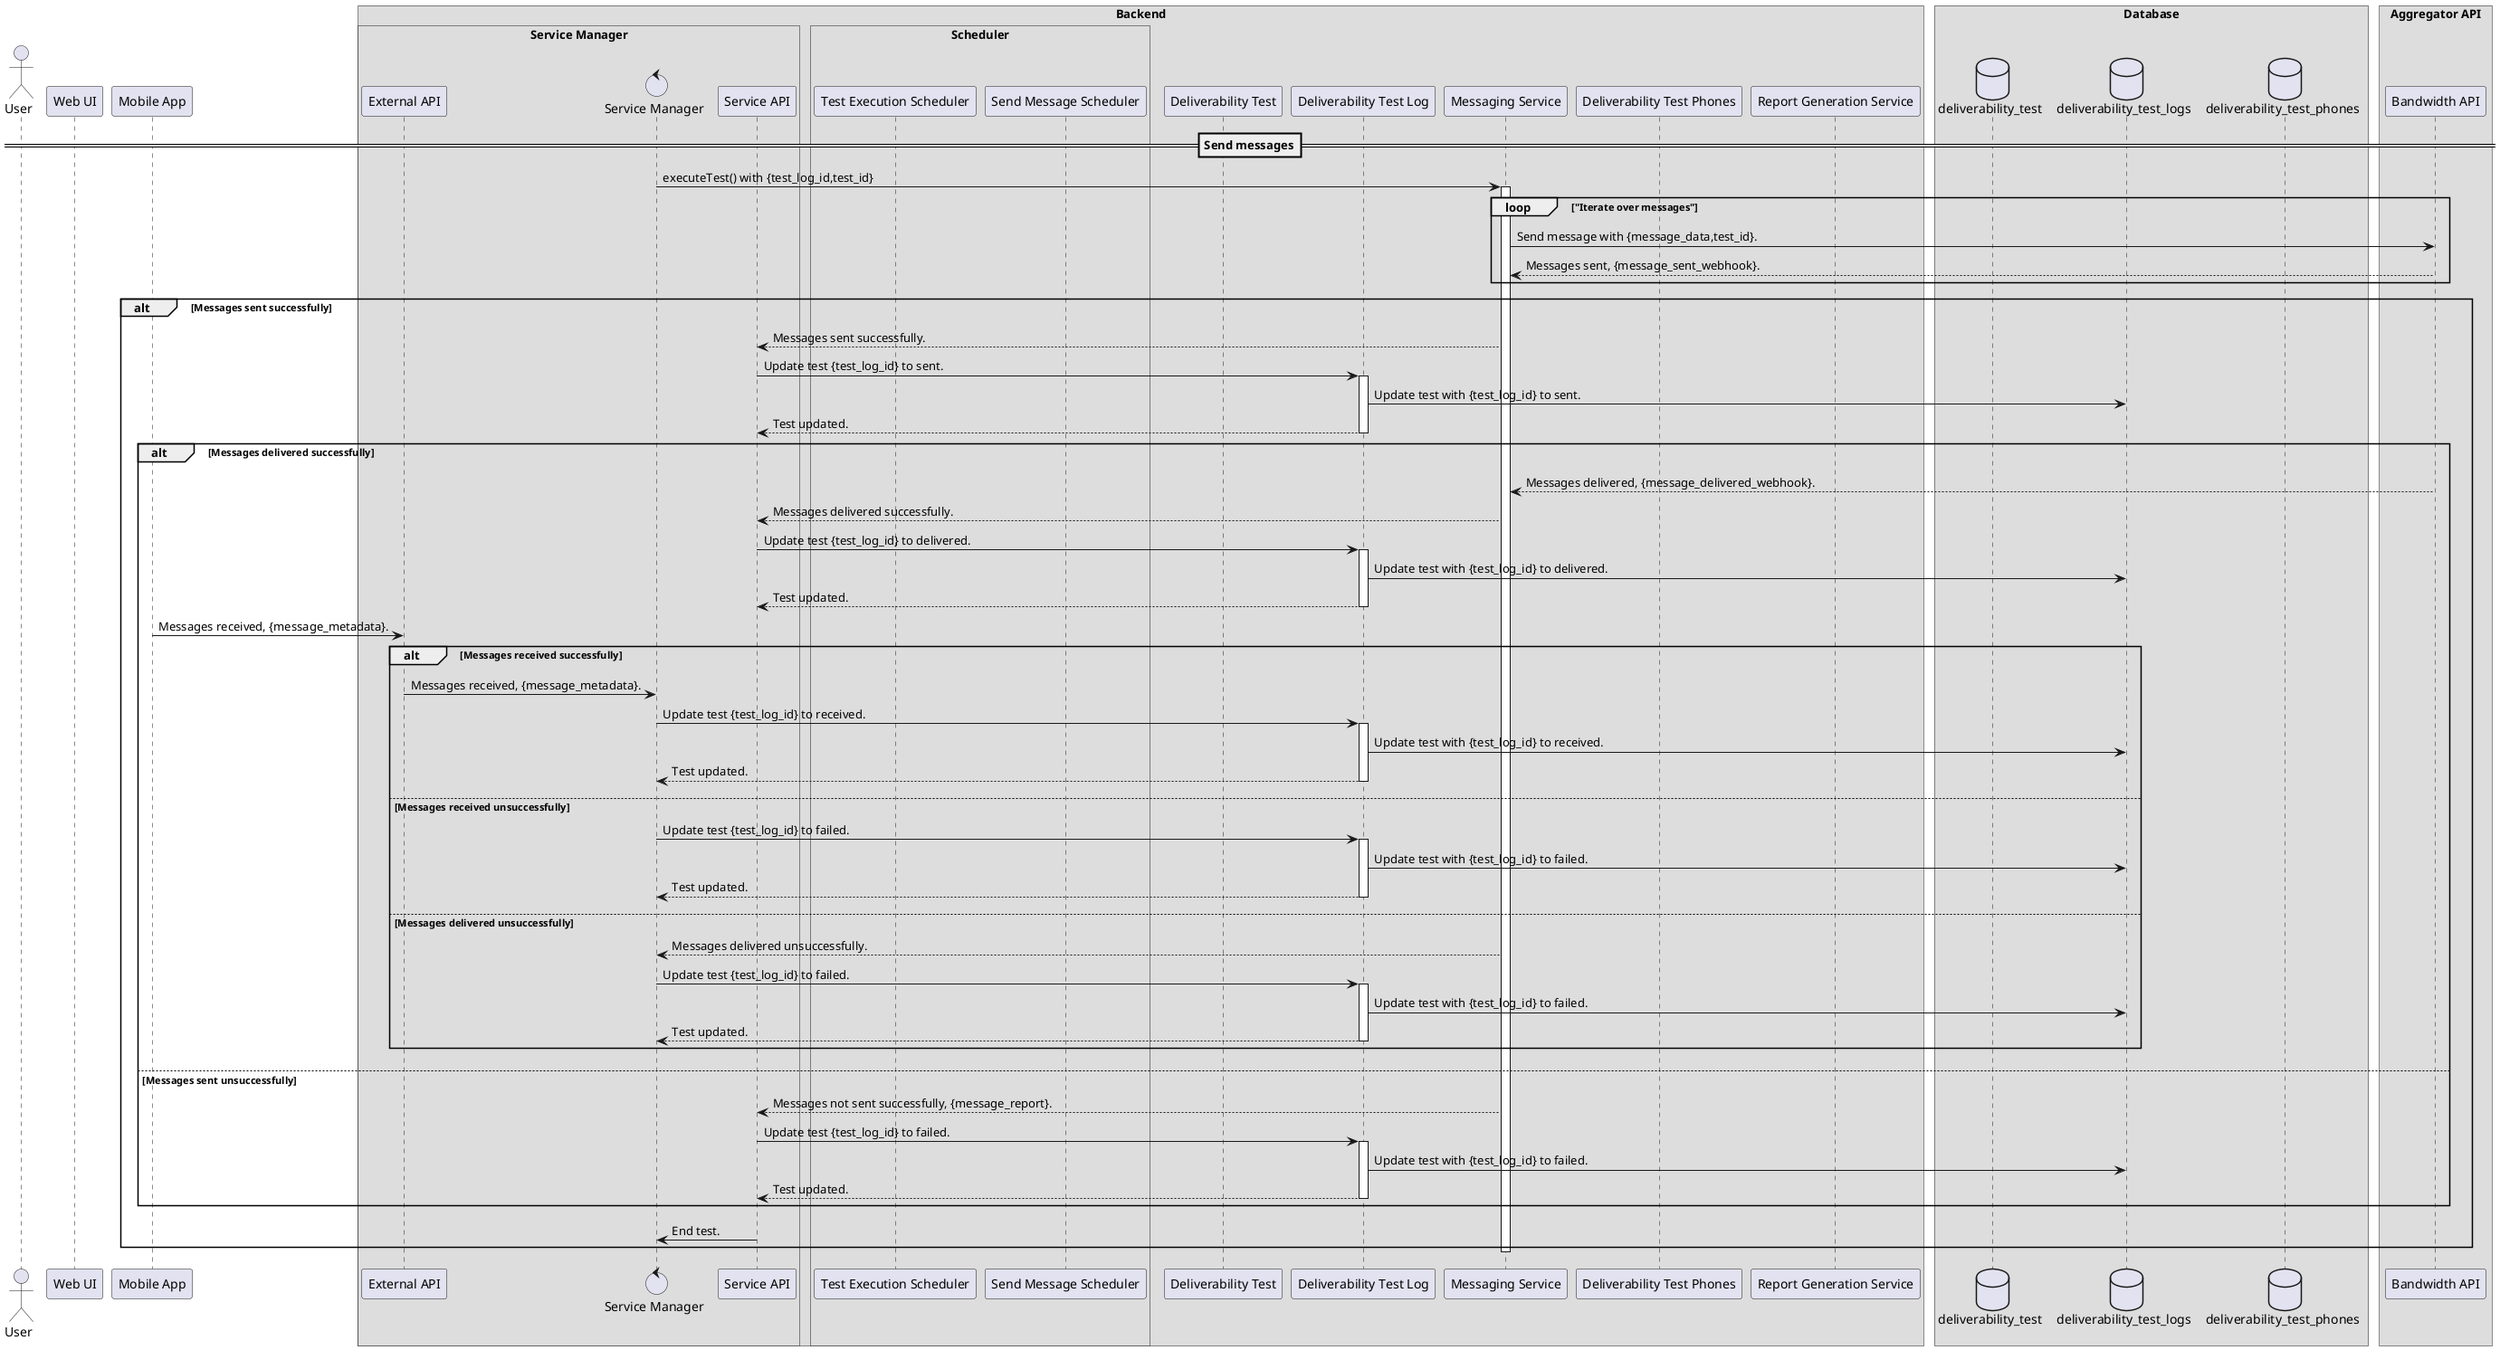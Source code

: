 @startuml
!pragma teoz true

/'Defines the protocol when a test is executed. For later references, this diagram represents the algorithm for the'/
/'subroutine labelled as executeTest() in the service manager.'/
/'author: Luvai Cutlerywala <luvaidc@gmail.com>'/

/'Define the actors and participants.'/
actor User as user

    participant "Web UI" as web_ui
    participant "Mobile App" as mobile_app

box Backend
    box Service Manager
participant "External API" as ext
control "Service Manager" as service_manager
participant "Service API" as api
end box
  box Scheduler
        participant "Test Execution Scheduler" as hourly
        participant "Send Message Scheduler" as min
    end box
    participant "Deliverability Test" as deliverability_test
    participant "Deliverability Test Log" as deliverability_test_log
    participant "Messaging Service" as messenger
    participant "Deliverability Test Phones" as deliverability_test_phones
    participant "Report Generation Service" as report_generator
end box
box Database
    database deliverability_test as dt
    database deliverability_test_logs as dtl
    database deliverability_test_phones as dtp
end box
box "Aggregator API"
    participant "Bandwidth API" as broker_api
end box

== Send messages==
service_manager -> messenger: executeTest() with {test_log_id,test_id}
activate messenger
loop "Iterate over messages"
    messenger -> broker_api: Send message with {message_data,test_id}.
    broker_api --> messenger: Messages sent, {message_sent_webhook}.
end
alt Messages sent successfully
    messenger --> api: Messages sent successfully.
    api -> deliverability_test_log: Update test {test_log_id} to sent.
    activate deliverability_test_log
    deliverability_test_log -> dtl: Update test with {test_log_id} to sent.
    deliverability_test_log --> api: Test updated.
    deactivate deliverability_test_log
    alt Messages delivered successfully
        broker_api --> messenger: Messages delivered, {message_delivered_webhook}.
        messenger --> api: Messages delivered successfully.
        api -> deliverability_test_log: Update test {test_log_id} to delivered.
        activate deliverability_test_log
        deliverability_test_log -> dtl: Update test with {test_log_id} to delivered.
        deliverability_test_log --> api: Test updated.
        deactivate deliverability_test_log
        mobile_app -> ext: Messages received, {message_metadata}.
        alt Messages received successfully
            ext -> service_manager: Messages received, {message_metadata}.
            service_manager -> deliverability_test_log: Update test {test_log_id} to received.
            activate deliverability_test_log
            deliverability_test_log -> dtl: Update test with {test_log_id} to received.
            deliverability_test_log --> service_manager: Test updated.
            deactivate deliverability_test_log
        else Messages received unsuccessfully
            service_manager -> deliverability_test_log: Update test {test_log_id} to failed.
            activate deliverability_test_log
            deliverability_test_log -> dtl: Update test with {test_log_id} to failed.
            deliverability_test_log --> service_manager: Test updated.
            deactivate deliverability_test_log
    else Messages delivered unsuccessfully
        messenger --> service_manager: Messages delivered unsuccessfully.
        service_manager -> deliverability_test_log: Update test {test_log_id} to failed.
        activate deliverability_test_log
        deliverability_test_log -> dtl: Update test with {test_log_id} to failed.
        deliverability_test_log --> service_manager: Test updated.
        deactivate deliverability_test_log
    end
else Messages sent unsuccessfully
    messenger --> api: Messages not sent successfully, {message_report}.
    api -> deliverability_test_log: Update test {test_log_id} to failed.
    activate deliverability_test_log
    deliverability_test_log -> dtl: Update test with {test_log_id} to failed.
    deliverability_test_log --> api: Test updated.
    deactivate deliverability_test_log
end
api -> service_manager: End test.
deactivate messenger
@enduml
